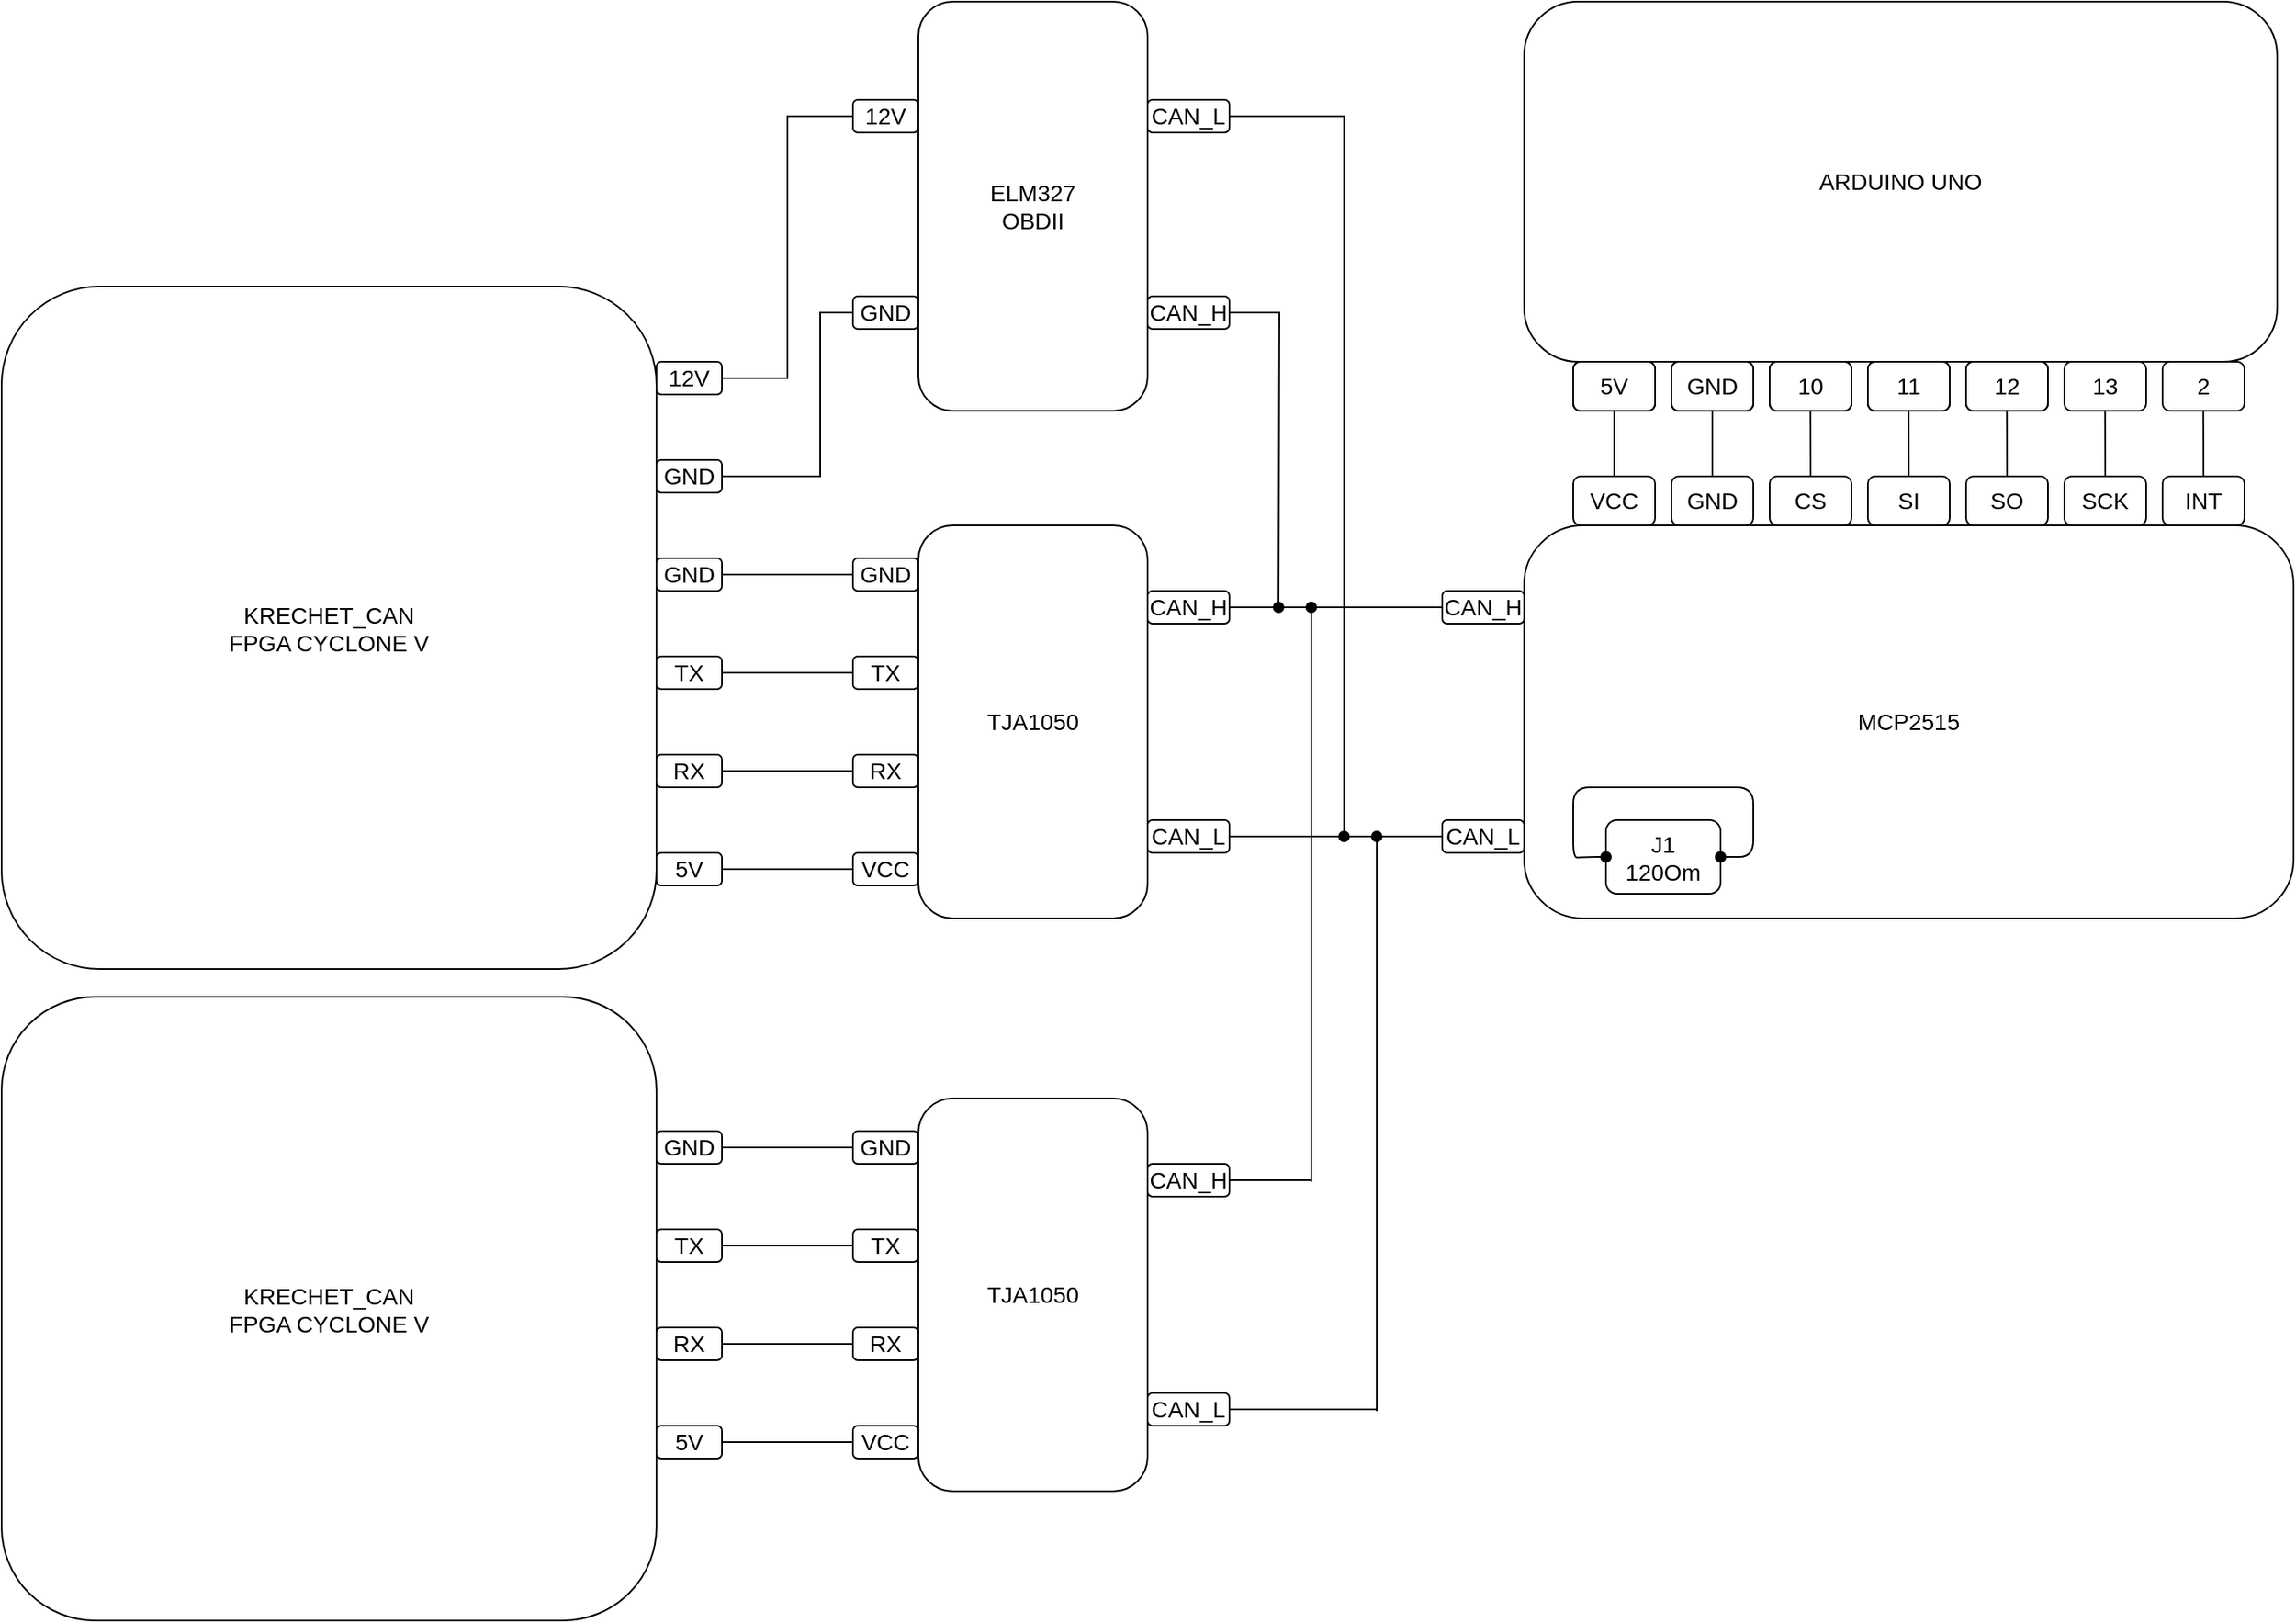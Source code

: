 <mxfile version="16.5.6" type="github">
  <diagram id="yPmaNoRn79zhwf_WiiIh" name="Page-1">
    <mxGraphModel dx="2858" dy="1063" grid="0" gridSize="10" guides="1" tooltips="1" connect="1" arrows="1" fold="1" page="1" pageScale="1" pageWidth="827" pageHeight="1169" math="0" shadow="0">
      <root>
        <mxCell id="0" />
        <mxCell id="1" parent="0" />
        <mxCell id="PqdqEKUbh5YwWDGjOYME-11" value="&lt;font style=&quot;font-size: 14px&quot;&gt;&lt;font style=&quot;font-size: 14px;&quot;&gt;KRECHET_CAN&lt;br style=&quot;font-size: 14px;&quot;&gt;&lt;/font&gt;&lt;font style=&quot;font-size: 14px;&quot;&gt;FPGA &lt;font style=&quot;font-size: 14px;&quot;&gt;CYCLONE &lt;/font&gt;V&lt;/font&gt;&lt;/font&gt;" style="whiteSpace=wrap;html=1;fontStyle=0;fontSize=14;rounded=1;" parent="1" vertex="1">
          <mxGeometry x="-710" y="273" width="400" height="417" as="geometry" />
        </mxCell>
        <mxCell id="PqdqEKUbh5YwWDGjOYME-12" value="GND" style="whiteSpace=wrap;html=1;fontStyle=0;fontSize=14;rounded=1;" parent="1" vertex="1">
          <mxGeometry x="-310" y="439" width="40" height="20" as="geometry" />
        </mxCell>
        <mxCell id="PqdqEKUbh5YwWDGjOYME-13" value="5V" style="whiteSpace=wrap;html=1;fontStyle=0;fontSize=14;rounded=1;" parent="1" vertex="1">
          <mxGeometry x="-310" y="619" width="40" height="20" as="geometry" />
        </mxCell>
        <mxCell id="PqdqEKUbh5YwWDGjOYME-15" value="TX" style="whiteSpace=wrap;html=1;fontStyle=0;fontSize=14;rounded=1;" parent="1" vertex="1">
          <mxGeometry x="-310" y="499" width="40" height="20" as="geometry" />
        </mxCell>
        <mxCell id="PqdqEKUbh5YwWDGjOYME-16" value="RX" style="whiteSpace=wrap;html=1;fontStyle=0;fontSize=14;rounded=1;" parent="1" vertex="1">
          <mxGeometry x="-310" y="559" width="40" height="20" as="geometry" />
        </mxCell>
        <mxCell id="PqdqEKUbh5YwWDGjOYME-17" value="&lt;span style=&quot;font-size: 14px;&quot;&gt;TJA1050&lt;/span&gt;" style="whiteSpace=wrap;html=1;gradientDirection=east;fontStyle=0;fontSize=14;rounded=1;" parent="1" vertex="1">
          <mxGeometry x="-150" y="419" width="140" height="240" as="geometry" />
        </mxCell>
        <mxCell id="PqdqEKUbh5YwWDGjOYME-18" value="VCC" style="whiteSpace=wrap;html=1;fontStyle=0;fontSize=14;rounded=1;" parent="1" vertex="1">
          <mxGeometry x="-190" y="619" width="40" height="20" as="geometry" />
        </mxCell>
        <mxCell id="PqdqEKUbh5YwWDGjOYME-19" value="RX" style="whiteSpace=wrap;html=1;fontStyle=0;fontSize=14;rounded=1;" parent="1" vertex="1">
          <mxGeometry x="-190" y="559" width="40" height="20" as="geometry" />
        </mxCell>
        <mxCell id="PqdqEKUbh5YwWDGjOYME-20" value="TX" style="whiteSpace=wrap;html=1;fontStyle=0;fontSize=14;rounded=1;" parent="1" vertex="1">
          <mxGeometry x="-190" y="499" width="40" height="20" as="geometry" />
        </mxCell>
        <mxCell id="PqdqEKUbh5YwWDGjOYME-21" value="GND" style="whiteSpace=wrap;html=1;fontStyle=0;fontSize=14;rounded=1;" parent="1" vertex="1">
          <mxGeometry x="-190" y="439" width="40" height="20" as="geometry" />
        </mxCell>
        <mxCell id="PqdqEKUbh5YwWDGjOYME-25" value="" style="endArrow=none;html=1;exitX=1;exitY=0.5;exitDx=0;exitDy=0;entryX=0;entryY=0.5;entryDx=0;entryDy=0;fontStyle=0;fontSize=14;" parent="1" source="PqdqEKUbh5YwWDGjOYME-12" target="PqdqEKUbh5YwWDGjOYME-21" edge="1">
          <mxGeometry width="50" height="50" relative="1" as="geometry">
            <mxPoint x="-190" y="519" as="sourcePoint" />
            <mxPoint x="-140" y="469" as="targetPoint" />
          </mxGeometry>
        </mxCell>
        <mxCell id="PqdqEKUbh5YwWDGjOYME-26" value="" style="endArrow=none;html=1;exitX=1;exitY=0.5;exitDx=0;exitDy=0;entryX=0;entryY=0.5;entryDx=0;entryDy=0;fontStyle=0;fontSize=14;" parent="1" source="PqdqEKUbh5YwWDGjOYME-15" target="PqdqEKUbh5YwWDGjOYME-20" edge="1">
          <mxGeometry width="50" height="50" relative="1" as="geometry">
            <mxPoint x="-190" y="519" as="sourcePoint" />
            <mxPoint x="-200" y="469" as="targetPoint" />
          </mxGeometry>
        </mxCell>
        <mxCell id="PqdqEKUbh5YwWDGjOYME-27" value="" style="endArrow=none;html=1;exitX=1;exitY=0.5;exitDx=0;exitDy=0;entryX=0;entryY=0.5;entryDx=0;entryDy=0;fontStyle=0;fontSize=14;" parent="1" source="PqdqEKUbh5YwWDGjOYME-16" target="PqdqEKUbh5YwWDGjOYME-19" edge="1">
          <mxGeometry width="50" height="50" relative="1" as="geometry">
            <mxPoint x="-190" y="519" as="sourcePoint" />
            <mxPoint x="-140" y="469" as="targetPoint" />
          </mxGeometry>
        </mxCell>
        <mxCell id="PqdqEKUbh5YwWDGjOYME-28" value="" style="endArrow=none;html=1;exitX=1;exitY=0.5;exitDx=0;exitDy=0;entryX=0;entryY=0.5;entryDx=0;entryDy=0;fontStyle=0;fontSize=14;" parent="1" source="PqdqEKUbh5YwWDGjOYME-13" target="PqdqEKUbh5YwWDGjOYME-18" edge="1">
          <mxGeometry width="50" height="50" relative="1" as="geometry">
            <mxPoint x="-190" y="519" as="sourcePoint" />
            <mxPoint x="-140" y="469" as="targetPoint" />
          </mxGeometry>
        </mxCell>
        <mxCell id="PqdqEKUbh5YwWDGjOYME-30" value="CAN_H" style="whiteSpace=wrap;html=1;fontStyle=0;fontSize=14;rounded=1;" parent="1" vertex="1">
          <mxGeometry x="-10" y="459" width="50" height="20" as="geometry" />
        </mxCell>
        <mxCell id="PqdqEKUbh5YwWDGjOYME-31" value="CAN_L" style="whiteSpace=wrap;html=1;fontStyle=0;fontSize=14;rounded=1;" parent="1" vertex="1">
          <mxGeometry x="-10" y="599" width="50" height="20" as="geometry" />
        </mxCell>
        <mxCell id="PqdqEKUbh5YwWDGjOYME-34" value="12V" style="whiteSpace=wrap;html=1;fontStyle=0;fontSize=14;rounded=1;" parent="1" vertex="1">
          <mxGeometry x="-310" y="319" width="40" height="20" as="geometry" />
        </mxCell>
        <mxCell id="PqdqEKUbh5YwWDGjOYME-35" value="GND" style="whiteSpace=wrap;html=1;fontStyle=0;fontSize=14;rounded=1;" parent="1" vertex="1">
          <mxGeometry x="-310" y="379" width="40" height="20" as="geometry" />
        </mxCell>
        <mxCell id="PqdqEKUbh5YwWDGjOYME-40" value="&lt;span style=&quot;font-size: 14px;&quot;&gt;ARDUINO UNO&lt;/span&gt;" style="whiteSpace=wrap;html=1;fontStyle=0;fontSize=14;rounded=1;" parent="1" vertex="1">
          <mxGeometry x="220" y="99" width="460" height="220" as="geometry" />
        </mxCell>
        <mxCell id="PqdqEKUbh5YwWDGjOYME-42" value="&lt;span style=&quot;font-size: 14px;&quot;&gt;MCP2515&lt;/span&gt;" style="whiteSpace=wrap;html=1;fontStyle=0;fontSize=14;rounded=1;" parent="1" vertex="1">
          <mxGeometry x="220" y="419" width="470" height="240" as="geometry" />
        </mxCell>
        <mxCell id="PqdqEKUbh5YwWDGjOYME-44" value="CAN_H" style="whiteSpace=wrap;html=1;fontStyle=0;fontSize=14;rounded=1;" parent="1" vertex="1">
          <mxGeometry x="170" y="459" width="50" height="20" as="geometry" />
        </mxCell>
        <mxCell id="PqdqEKUbh5YwWDGjOYME-45" value="CAN_L" style="whiteSpace=wrap;html=1;fontStyle=0;fontSize=14;rounded=1;" parent="1" vertex="1">
          <mxGeometry x="170" y="599" width="50" height="20" as="geometry" />
        </mxCell>
        <mxCell id="PqdqEKUbh5YwWDGjOYME-54" value="" style="endArrow=none;html=1;entryX=0;entryY=0.5;entryDx=0;entryDy=0;exitX=1;exitY=0.5;exitDx=0;exitDy=0;fontStyle=0;fontSize=14;" parent="1" source="PqdqEKUbh5YwWDGjOYME-30" target="PqdqEKUbh5YwWDGjOYME-44" edge="1">
          <mxGeometry width="50" height="50" relative="1" as="geometry">
            <mxPoint x="-40" y="409" as="sourcePoint" />
            <mxPoint x="10" y="359" as="targetPoint" />
          </mxGeometry>
        </mxCell>
        <mxCell id="PqdqEKUbh5YwWDGjOYME-56" value="" style="endArrow=none;html=1;entryX=0;entryY=0.5;entryDx=0;entryDy=0;exitX=1;exitY=0.5;exitDx=0;exitDy=0;fontStyle=0;fontSize=14;" parent="1" source="PqdqEKUbh5YwWDGjOYME-31" target="PqdqEKUbh5YwWDGjOYME-45" edge="1">
          <mxGeometry width="50" height="50" relative="1" as="geometry">
            <mxPoint x="40" y="659" as="sourcePoint" />
            <mxPoint x="90" y="609" as="targetPoint" />
          </mxGeometry>
        </mxCell>
        <mxCell id="PqdqEKUbh5YwWDGjOYME-83" value="&lt;span style=&quot;font-size: 14px;&quot;&gt;KRECHET_CAN&lt;br style=&quot;font-size: 14px;&quot;&gt;FPGA CYCLONE V&lt;/span&gt;" style="whiteSpace=wrap;html=1;fontStyle=0;fontSize=14;rounded=1;" parent="1" vertex="1">
          <mxGeometry x="-710" y="707" width="400" height="381" as="geometry" />
        </mxCell>
        <mxCell id="PqdqEKUbh5YwWDGjOYME-84" value="GND" style="whiteSpace=wrap;html=1;fontStyle=0;fontSize=14;rounded=1;" parent="1" vertex="1">
          <mxGeometry x="-310" y="789" width="40" height="20" as="geometry" />
        </mxCell>
        <mxCell id="PqdqEKUbh5YwWDGjOYME-85" value="5V" style="whiteSpace=wrap;html=1;fontStyle=0;fontSize=14;rounded=1;" parent="1" vertex="1">
          <mxGeometry x="-310" y="969" width="40" height="20" as="geometry" />
        </mxCell>
        <mxCell id="PqdqEKUbh5YwWDGjOYME-86" value="TX" style="whiteSpace=wrap;html=1;fontStyle=0;fontSize=14;rounded=1;" parent="1" vertex="1">
          <mxGeometry x="-310" y="849" width="40" height="20" as="geometry" />
        </mxCell>
        <mxCell id="PqdqEKUbh5YwWDGjOYME-87" value="RX" style="whiteSpace=wrap;html=1;fontStyle=0;fontSize=14;rounded=1;" parent="1" vertex="1">
          <mxGeometry x="-310" y="909" width="40" height="20" as="geometry" />
        </mxCell>
        <mxCell id="PqdqEKUbh5YwWDGjOYME-88" value="&lt;span style=&quot;font-size: 14px;&quot;&gt;TJA1050&lt;/span&gt;" style="whiteSpace=wrap;html=1;fontStyle=0;fontSize=14;rounded=1;" parent="1" vertex="1">
          <mxGeometry x="-150" y="769" width="140" height="240" as="geometry" />
        </mxCell>
        <mxCell id="PqdqEKUbh5YwWDGjOYME-89" value="VCC" style="whiteSpace=wrap;html=1;fontStyle=0;fontSize=14;rounded=1;" parent="1" vertex="1">
          <mxGeometry x="-190" y="969" width="40" height="20" as="geometry" />
        </mxCell>
        <mxCell id="PqdqEKUbh5YwWDGjOYME-90" value="RX" style="whiteSpace=wrap;html=1;fontStyle=0;fontSize=14;rounded=1;" parent="1" vertex="1">
          <mxGeometry x="-190" y="909" width="40" height="20" as="geometry" />
        </mxCell>
        <mxCell id="PqdqEKUbh5YwWDGjOYME-91" value="TX" style="whiteSpace=wrap;html=1;fontStyle=0;fontSize=14;rounded=1;" parent="1" vertex="1">
          <mxGeometry x="-190" y="849" width="40" height="20" as="geometry" />
        </mxCell>
        <mxCell id="PqdqEKUbh5YwWDGjOYME-92" value="GND" style="whiteSpace=wrap;html=1;fontStyle=0;fontSize=14;rounded=1;" parent="1" vertex="1">
          <mxGeometry x="-190" y="789" width="40" height="20" as="geometry" />
        </mxCell>
        <mxCell id="PqdqEKUbh5YwWDGjOYME-93" value="" style="endArrow=none;html=1;exitX=1;exitY=0.5;exitDx=0;exitDy=0;entryX=0;entryY=0.5;entryDx=0;entryDy=0;fontStyle=0;fontSize=14;" parent="1" source="PqdqEKUbh5YwWDGjOYME-84" target="PqdqEKUbh5YwWDGjOYME-92" edge="1">
          <mxGeometry width="50" height="50" relative="1" as="geometry">
            <mxPoint x="-190" y="869" as="sourcePoint" />
            <mxPoint x="-140" y="819" as="targetPoint" />
          </mxGeometry>
        </mxCell>
        <mxCell id="PqdqEKUbh5YwWDGjOYME-94" value="" style="endArrow=none;html=1;exitX=1;exitY=0.5;exitDx=0;exitDy=0;entryX=0;entryY=0.5;entryDx=0;entryDy=0;fontStyle=0;fontSize=14;" parent="1" source="PqdqEKUbh5YwWDGjOYME-86" target="PqdqEKUbh5YwWDGjOYME-91" edge="1">
          <mxGeometry width="50" height="50" relative="1" as="geometry">
            <mxPoint x="-190" y="869" as="sourcePoint" />
            <mxPoint x="-200" y="819" as="targetPoint" />
          </mxGeometry>
        </mxCell>
        <mxCell id="PqdqEKUbh5YwWDGjOYME-95" value="" style="endArrow=none;html=1;exitX=1;exitY=0.5;exitDx=0;exitDy=0;entryX=0;entryY=0.5;entryDx=0;entryDy=0;fontStyle=0;fontSize=14;" parent="1" source="PqdqEKUbh5YwWDGjOYME-87" target="PqdqEKUbh5YwWDGjOYME-90" edge="1">
          <mxGeometry width="50" height="50" relative="1" as="geometry">
            <mxPoint x="-190" y="869" as="sourcePoint" />
            <mxPoint x="-140" y="819" as="targetPoint" />
          </mxGeometry>
        </mxCell>
        <mxCell id="PqdqEKUbh5YwWDGjOYME-96" value="" style="endArrow=none;html=1;exitX=1;exitY=0.5;exitDx=0;exitDy=0;entryX=0;entryY=0.5;entryDx=0;entryDy=0;fontStyle=0;fontSize=14;" parent="1" source="PqdqEKUbh5YwWDGjOYME-85" target="PqdqEKUbh5YwWDGjOYME-89" edge="1">
          <mxGeometry width="50" height="50" relative="1" as="geometry">
            <mxPoint x="-190" y="869" as="sourcePoint" />
            <mxPoint x="-140" y="819" as="targetPoint" />
          </mxGeometry>
        </mxCell>
        <mxCell id="PqdqEKUbh5YwWDGjOYME-97" value="CAN_H" style="whiteSpace=wrap;html=1;fontStyle=0;fontSize=14;rounded=1;" parent="1" vertex="1">
          <mxGeometry x="-10" y="809" width="50" height="20" as="geometry" />
        </mxCell>
        <mxCell id="PqdqEKUbh5YwWDGjOYME-98" value="CAN_L" style="whiteSpace=wrap;html=1;fontStyle=0;fontSize=14;rounded=1;" parent="1" vertex="1">
          <mxGeometry x="-10" y="949" width="50" height="20" as="geometry" />
        </mxCell>
        <mxCell id="PqdqEKUbh5YwWDGjOYME-102" value="" style="endArrow=none;html=1;entryX=1;entryY=0.5;entryDx=0;entryDy=0;fontStyle=0;fontSize=14;" parent="1" target="PqdqEKUbh5YwWDGjOYME-97" edge="1">
          <mxGeometry width="50" height="50" relative="1" as="geometry">
            <mxPoint x="90" y="819" as="sourcePoint" />
            <mxPoint x="-40" y="539" as="targetPoint" />
          </mxGeometry>
        </mxCell>
        <mxCell id="PqdqEKUbh5YwWDGjOYME-104" value="" style="endArrow=oval;html=1;endFill=1;fontStyle=0;fontSize=14;" parent="1" edge="1">
          <mxGeometry width="50" height="50" relative="1" as="geometry">
            <mxPoint x="90" y="820" as="sourcePoint" />
            <mxPoint x="90" y="469" as="targetPoint" />
          </mxGeometry>
        </mxCell>
        <mxCell id="PqdqEKUbh5YwWDGjOYME-105" value="" style="endArrow=none;html=1;fontStyle=0;fontSize=14;" parent="1" edge="1">
          <mxGeometry width="50" height="50" relative="1" as="geometry">
            <mxPoint x="40" y="959" as="sourcePoint" />
            <mxPoint x="130" y="959" as="targetPoint" />
          </mxGeometry>
        </mxCell>
        <mxCell id="PqdqEKUbh5YwWDGjOYME-106" value="" style="endArrow=oval;html=1;endFill=1;fontStyle=0;fontSize=14;" parent="1" edge="1">
          <mxGeometry width="50" height="50" relative="1" as="geometry">
            <mxPoint x="130" y="960" as="sourcePoint" />
            <mxPoint x="130" y="609" as="targetPoint" />
          </mxGeometry>
        </mxCell>
        <mxCell id="PqdqEKUbh5YwWDGjOYME-109" value="&lt;span style=&quot;font-size: 14px;&quot;&gt;ELM327&lt;br style=&quot;font-size: 14px;&quot;&gt;OBDII&lt;/span&gt;" style="whiteSpace=wrap;html=1;gradientDirection=east;fontStyle=0;fontSize=14;rounded=1;" parent="1" vertex="1">
          <mxGeometry x="-150" y="99" width="140" height="250" as="geometry" />
        </mxCell>
        <mxCell id="PqdqEKUbh5YwWDGjOYME-111" value="J1&lt;br style=&quot;font-size: 14px;&quot;&gt;120Om" style="whiteSpace=wrap;html=1;gradientDirection=east;fontStyle=0;fontSize=14;rounded=1;" parent="1" vertex="1">
          <mxGeometry x="270" y="599" width="70" height="45" as="geometry" />
        </mxCell>
        <mxCell id="PqdqEKUbh5YwWDGjOYME-112" style="edgeStyle=orthogonalEdgeStyle;orthogonalLoop=1;jettySize=auto;html=1;exitX=0;exitY=0.5;exitDx=0;exitDy=0;entryX=1;entryY=0.5;entryDx=0;entryDy=0;endArrow=oval;endFill=1;startArrow=oval;startFill=1;fontStyle=0;fontSize=14;" parent="1" source="PqdqEKUbh5YwWDGjOYME-111" target="PqdqEKUbh5YwWDGjOYME-111" edge="1">
          <mxGeometry relative="1" as="geometry">
            <Array as="points">
              <mxPoint x="260" y="622" />
              <mxPoint x="250" y="622" />
              <mxPoint x="250" y="579" />
              <mxPoint x="360" y="579" />
              <mxPoint x="360" y="622" />
            </Array>
          </mxGeometry>
        </mxCell>
        <mxCell id="PqdqEKUbh5YwWDGjOYME-113" value="12V" style="whiteSpace=wrap;html=1;fontStyle=0;fontSize=14;rounded=1;" parent="1" vertex="1">
          <mxGeometry x="-190" y="159" width="40" height="20" as="geometry" />
        </mxCell>
        <mxCell id="PqdqEKUbh5YwWDGjOYME-114" value="GND" style="whiteSpace=wrap;html=1;fontStyle=0;fontSize=14;rounded=1;" parent="1" vertex="1">
          <mxGeometry x="-190" y="279" width="40" height="20" as="geometry" />
        </mxCell>
        <mxCell id="PqdqEKUbh5YwWDGjOYME-115" value="" style="endArrow=none;html=1;exitX=1;exitY=0.5;exitDx=0;exitDy=0;entryX=0;entryY=0.5;entryDx=0;entryDy=0;fontStyle=0;fontSize=14;rounded=0;" parent="1" source="PqdqEKUbh5YwWDGjOYME-34" target="PqdqEKUbh5YwWDGjOYME-113" edge="1">
          <mxGeometry width="50" height="50" relative="1" as="geometry">
            <mxPoint x="-40" y="299" as="sourcePoint" />
            <mxPoint x="10" y="249" as="targetPoint" />
            <Array as="points">
              <mxPoint x="-230" y="329" />
              <mxPoint x="-230" y="249" />
              <mxPoint x="-230" y="169" />
            </Array>
          </mxGeometry>
        </mxCell>
        <mxCell id="PqdqEKUbh5YwWDGjOYME-116" value="" style="endArrow=none;html=1;exitX=1;exitY=0.5;exitDx=0;exitDy=0;entryX=0;entryY=0.5;entryDx=0;entryDy=0;fontStyle=0;fontSize=14;rounded=0;" parent="1" source="PqdqEKUbh5YwWDGjOYME-35" target="PqdqEKUbh5YwWDGjOYME-114" edge="1">
          <mxGeometry width="50" height="50" relative="1" as="geometry">
            <mxPoint x="-60" y="389" as="sourcePoint" />
            <mxPoint x="-210" y="389" as="targetPoint" />
            <Array as="points">
              <mxPoint x="-210" y="389" />
              <mxPoint x="-210" y="339" />
              <mxPoint x="-210" y="289" />
              <mxPoint x="-190" y="289" />
            </Array>
          </mxGeometry>
        </mxCell>
        <mxCell id="PqdqEKUbh5YwWDGjOYME-117" value="CAN_L" style="whiteSpace=wrap;html=1;fontStyle=0;fontSize=14;rounded=1;" parent="1" vertex="1">
          <mxGeometry x="-10" y="159" width="50" height="20" as="geometry" />
        </mxCell>
        <mxCell id="PqdqEKUbh5YwWDGjOYME-120" value="" style="edgeStyle=orthogonalEdgeStyle;orthogonalLoop=1;jettySize=auto;html=1;startArrow=none;startFill=0;endArrow=oval;endFill=1;fontStyle=0;fontSize=14;rounded=0;" parent="1" source="PqdqEKUbh5YwWDGjOYME-118" edge="1">
          <mxGeometry relative="1" as="geometry">
            <mxPoint x="70" y="469" as="targetPoint" />
          </mxGeometry>
        </mxCell>
        <mxCell id="PqdqEKUbh5YwWDGjOYME-118" value="CAN_H" style="whiteSpace=wrap;html=1;fontStyle=0;fontSize=14;rounded=1;" parent="1" vertex="1">
          <mxGeometry x="-10" y="279" width="50" height="20" as="geometry" />
        </mxCell>
        <mxCell id="PqdqEKUbh5YwWDGjOYME-121" value="" style="endArrow=oval;html=1;exitX=1;exitY=0.5;exitDx=0;exitDy=0;endFill=1;fontStyle=0;fontSize=14;rounded=0;" parent="1" source="PqdqEKUbh5YwWDGjOYME-117" edge="1">
          <mxGeometry width="50" height="50" relative="1" as="geometry">
            <mxPoint x="10" y="459" as="sourcePoint" />
            <mxPoint x="110" y="609" as="targetPoint" />
            <Array as="points">
              <mxPoint x="110" y="169" />
              <mxPoint x="110" y="369" />
            </Array>
          </mxGeometry>
        </mxCell>
        <mxCell id="PqdqEKUbh5YwWDGjOYME-122" value="5V" style="whiteSpace=wrap;html=1;gradientDirection=east;fontStyle=0;fontSize=14;rounded=1;" parent="1" vertex="1">
          <mxGeometry x="250" y="319" width="50" height="30" as="geometry" />
        </mxCell>
        <mxCell id="PqdqEKUbh5YwWDGjOYME-123" value="GND" style="whiteSpace=wrap;html=1;gradientDirection=east;fontStyle=0;fontSize=14;rounded=1;" parent="1" vertex="1">
          <mxGeometry x="310" y="319" width="50" height="30" as="geometry" />
        </mxCell>
        <mxCell id="PqdqEKUbh5YwWDGjOYME-124" value="10" style="whiteSpace=wrap;html=1;gradientDirection=east;fontStyle=0;fontSize=14;rounded=1;" parent="1" vertex="1">
          <mxGeometry x="370" y="319" width="50" height="30" as="geometry" />
        </mxCell>
        <mxCell id="PqdqEKUbh5YwWDGjOYME-125" value="11" style="whiteSpace=wrap;html=1;gradientDirection=east;fontStyle=0;fontSize=14;rounded=1;" parent="1" vertex="1">
          <mxGeometry x="430" y="319" width="50" height="30" as="geometry" />
        </mxCell>
        <mxCell id="PqdqEKUbh5YwWDGjOYME-126" value="12" style="whiteSpace=wrap;html=1;gradientDirection=east;fontStyle=0;fontSize=14;rounded=1;" parent="1" vertex="1">
          <mxGeometry x="490" y="319" width="50" height="30" as="geometry" />
        </mxCell>
        <mxCell id="PqdqEKUbh5YwWDGjOYME-127" value="13" style="whiteSpace=wrap;html=1;gradientDirection=east;fontStyle=0;fontSize=14;rounded=1;" parent="1" vertex="1">
          <mxGeometry x="550" y="319" width="50" height="30" as="geometry" />
        </mxCell>
        <mxCell id="PqdqEKUbh5YwWDGjOYME-128" value="2" style="whiteSpace=wrap;html=1;gradientDirection=east;fontStyle=0;fontSize=14;rounded=1;" parent="1" vertex="1">
          <mxGeometry x="610" y="319" width="50" height="30" as="geometry" />
        </mxCell>
        <mxCell id="PqdqEKUbh5YwWDGjOYME-129" value="5V" style="whiteSpace=wrap;html=1;gradientDirection=east;fontStyle=0;fontSize=14;rounded=1;" parent="1" vertex="1">
          <mxGeometry x="250" y="319" width="50" height="30" as="geometry" />
        </mxCell>
        <mxCell id="PqdqEKUbh5YwWDGjOYME-130" value="GND" style="whiteSpace=wrap;html=1;gradientDirection=east;fontStyle=0;fontSize=14;rounded=1;" parent="1" vertex="1">
          <mxGeometry x="310" y="319" width="50" height="30" as="geometry" />
        </mxCell>
        <mxCell id="PqdqEKUbh5YwWDGjOYME-131" value="10" style="whiteSpace=wrap;html=1;gradientDirection=east;fontStyle=0;fontSize=14;rounded=1;" parent="1" vertex="1">
          <mxGeometry x="370" y="319" width="50" height="30" as="geometry" />
        </mxCell>
        <mxCell id="PqdqEKUbh5YwWDGjOYME-132" value="11" style="whiteSpace=wrap;html=1;gradientDirection=east;fontStyle=0;fontSize=14;rounded=1;" parent="1" vertex="1">
          <mxGeometry x="430" y="319" width="50" height="30" as="geometry" />
        </mxCell>
        <mxCell id="PqdqEKUbh5YwWDGjOYME-133" value="12" style="whiteSpace=wrap;html=1;gradientDirection=east;fontStyle=0;fontSize=14;rounded=1;" parent="1" vertex="1">
          <mxGeometry x="490" y="319" width="50" height="30" as="geometry" />
        </mxCell>
        <mxCell id="PqdqEKUbh5YwWDGjOYME-134" value="5V" style="whiteSpace=wrap;html=1;gradientDirection=east;fontStyle=0;fontSize=14;rounded=1;" parent="1" vertex="1">
          <mxGeometry x="250" y="319" width="50" height="30" as="geometry" />
        </mxCell>
        <mxCell id="PqdqEKUbh5YwWDGjOYME-135" value="GND" style="whiteSpace=wrap;html=1;gradientDirection=east;fontStyle=0;fontSize=14;rounded=1;" parent="1" vertex="1">
          <mxGeometry x="310" y="319" width="50" height="30" as="geometry" />
        </mxCell>
        <mxCell id="PqdqEKUbh5YwWDGjOYME-136" value="10" style="whiteSpace=wrap;html=1;gradientDirection=east;fontStyle=0;fontSize=14;rounded=1;" parent="1" vertex="1">
          <mxGeometry x="370" y="319" width="50" height="30" as="geometry" />
        </mxCell>
        <mxCell id="PqdqEKUbh5YwWDGjOYME-137" value="11" style="whiteSpace=wrap;html=1;gradientDirection=east;fontStyle=0;fontSize=14;rounded=1;" parent="1" vertex="1">
          <mxGeometry x="430" y="319" width="50" height="30" as="geometry" />
        </mxCell>
        <mxCell id="PqdqEKUbh5YwWDGjOYME-138" value="12" style="whiteSpace=wrap;html=1;gradientDirection=east;fontStyle=0;fontSize=14;rounded=1;" parent="1" vertex="1">
          <mxGeometry x="490" y="319" width="50" height="30" as="geometry" />
        </mxCell>
        <mxCell id="PqdqEKUbh5YwWDGjOYME-139" value="5V" style="whiteSpace=wrap;html=1;gradientDirection=east;fontStyle=0;fontSize=14;rounded=1;" parent="1" vertex="1">
          <mxGeometry x="250" y="319" width="50" height="30" as="geometry" />
        </mxCell>
        <mxCell id="PqdqEKUbh5YwWDGjOYME-140" value="GND" style="whiteSpace=wrap;html=1;gradientDirection=east;fontStyle=0;fontSize=14;rounded=1;" parent="1" vertex="1">
          <mxGeometry x="310" y="319" width="50" height="30" as="geometry" />
        </mxCell>
        <mxCell id="PqdqEKUbh5YwWDGjOYME-141" value="10" style="whiteSpace=wrap;html=1;gradientDirection=east;fontStyle=0;fontSize=14;rounded=1;" parent="1" vertex="1">
          <mxGeometry x="370" y="319" width="50" height="30" as="geometry" />
        </mxCell>
        <mxCell id="PqdqEKUbh5YwWDGjOYME-142" value="SCK" style="whiteSpace=wrap;html=1;gradientDirection=east;fontStyle=0;fontSize=14;rounded=1;" parent="1" vertex="1">
          <mxGeometry x="550" y="389" width="50" height="30" as="geometry" />
        </mxCell>
        <mxCell id="PqdqEKUbh5YwWDGjOYME-143" value="INT" style="whiteSpace=wrap;html=1;gradientDirection=east;fontStyle=0;fontSize=14;rounded=1;" parent="1" vertex="1">
          <mxGeometry x="610" y="389" width="50" height="30" as="geometry" />
        </mxCell>
        <mxCell id="PqdqEKUbh5YwWDGjOYME-144" value="SI" style="whiteSpace=wrap;html=1;gradientDirection=east;fontStyle=0;fontSize=14;rounded=1;" parent="1" vertex="1">
          <mxGeometry x="430" y="389" width="50" height="30" as="geometry" />
        </mxCell>
        <mxCell id="PqdqEKUbh5YwWDGjOYME-145" value="SO" style="whiteSpace=wrap;html=1;gradientDirection=east;fontStyle=0;fontSize=14;rounded=1;" parent="1" vertex="1">
          <mxGeometry x="490" y="389" width="50" height="30" as="geometry" />
        </mxCell>
        <mxCell id="PqdqEKUbh5YwWDGjOYME-146" value="VCC" style="whiteSpace=wrap;html=1;gradientDirection=east;fontStyle=0;fontSize=14;rounded=1;" parent="1" vertex="1">
          <mxGeometry x="250" y="389" width="50" height="30" as="geometry" />
        </mxCell>
        <mxCell id="PqdqEKUbh5YwWDGjOYME-147" value="GND" style="whiteSpace=wrap;html=1;gradientDirection=east;fontStyle=0;fontSize=14;rounded=1;" parent="1" vertex="1">
          <mxGeometry x="310" y="389" width="50" height="30" as="geometry" />
        </mxCell>
        <mxCell id="PqdqEKUbh5YwWDGjOYME-148" value="CS" style="whiteSpace=wrap;html=1;gradientDirection=east;fontStyle=0;fontSize=14;rounded=1;" parent="1" vertex="1">
          <mxGeometry x="370" y="389" width="50" height="30" as="geometry" />
        </mxCell>
        <mxCell id="PqdqEKUbh5YwWDGjOYME-149" value="" style="endArrow=none;html=1;exitX=0.5;exitY=0;exitDx=0;exitDy=0;entryX=0.5;entryY=1;entryDx=0;entryDy=0;fontSize=14;fontStyle=0" parent="1" source="PqdqEKUbh5YwWDGjOYME-146" target="PqdqEKUbh5YwWDGjOYME-139" edge="1">
          <mxGeometry width="50" height="50" relative="1" as="geometry">
            <mxPoint x="280" y="279" as="sourcePoint" />
            <mxPoint x="330" y="229" as="targetPoint" />
          </mxGeometry>
        </mxCell>
        <mxCell id="PqdqEKUbh5YwWDGjOYME-150" value="" style="endArrow=none;html=1;entryX=0.5;entryY=1;entryDx=0;entryDy=0;fontSize=14;fontStyle=0" parent="1" source="PqdqEKUbh5YwWDGjOYME-147" target="PqdqEKUbh5YwWDGjOYME-140" edge="1">
          <mxGeometry width="50" height="50" relative="1" as="geometry">
            <mxPoint x="285" y="409" as="sourcePoint" />
            <mxPoint x="285" y="359" as="targetPoint" />
          </mxGeometry>
        </mxCell>
        <mxCell id="PqdqEKUbh5YwWDGjOYME-151" value="" style="endArrow=none;html=1;entryX=0.5;entryY=1;entryDx=0;entryDy=0;exitX=0.5;exitY=0;exitDx=0;exitDy=0;fontSize=14;fontStyle=0" parent="1" source="PqdqEKUbh5YwWDGjOYME-148" edge="1">
          <mxGeometry width="50" height="50" relative="1" as="geometry">
            <mxPoint x="395" y="379" as="sourcePoint" />
            <mxPoint x="394.86" y="349" as="targetPoint" />
          </mxGeometry>
        </mxCell>
        <mxCell id="PqdqEKUbh5YwWDGjOYME-152" value="" style="endArrow=none;html=1;entryX=0.5;entryY=1;entryDx=0;entryDy=0;exitX=0.5;exitY=0;exitDx=0;exitDy=0;fontSize=14;fontStyle=0" parent="1" source="PqdqEKUbh5YwWDGjOYME-144" edge="1">
          <mxGeometry width="50" height="50" relative="1" as="geometry">
            <mxPoint x="455" y="379" as="sourcePoint" />
            <mxPoint x="454.86" y="349" as="targetPoint" />
          </mxGeometry>
        </mxCell>
        <mxCell id="PqdqEKUbh5YwWDGjOYME-153" value="" style="endArrow=none;html=1;entryX=0.5;entryY=1;entryDx=0;entryDy=0;exitX=0.5;exitY=0;exitDx=0;exitDy=0;fontSize=14;fontStyle=0" parent="1" source="PqdqEKUbh5YwWDGjOYME-145" edge="1">
          <mxGeometry width="50" height="50" relative="1" as="geometry">
            <mxPoint x="515" y="379" as="sourcePoint" />
            <mxPoint x="514.86" y="349" as="targetPoint" />
          </mxGeometry>
        </mxCell>
        <mxCell id="PqdqEKUbh5YwWDGjOYME-154" value="" style="endArrow=none;html=1;entryX=0.5;entryY=1;entryDx=0;entryDy=0;exitX=0.5;exitY=0;exitDx=0;exitDy=0;fontSize=14;fontStyle=0" parent="1" source="PqdqEKUbh5YwWDGjOYME-142" edge="1">
          <mxGeometry width="50" height="50" relative="1" as="geometry">
            <mxPoint x="575" y="379" as="sourcePoint" />
            <mxPoint x="574.86" y="349" as="targetPoint" />
          </mxGeometry>
        </mxCell>
        <mxCell id="PqdqEKUbh5YwWDGjOYME-155" value="" style="endArrow=none;html=1;entryX=0.5;entryY=1;entryDx=0;entryDy=0;exitX=0.5;exitY=0;exitDx=0;exitDy=0;fontSize=14;fontStyle=0" parent="1" source="PqdqEKUbh5YwWDGjOYME-143" edge="1">
          <mxGeometry width="50" height="50" relative="1" as="geometry">
            <mxPoint x="635" y="379" as="sourcePoint" />
            <mxPoint x="634.86" y="349" as="targetPoint" />
          </mxGeometry>
        </mxCell>
      </root>
    </mxGraphModel>
  </diagram>
</mxfile>
